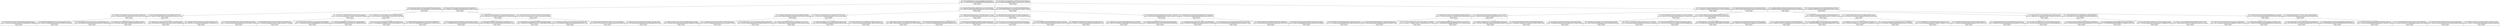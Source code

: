 digraph G{
graph [compound=true, labelloc="b"];
Nodo0[shape=none label=<<table cellspacing="0" border="0" cellborder="1"><tr><td>DPI: 30f7d2aeb64686ffa00281a79c1316c2e240afcdc9f86e88373465e3d48ecacc<br/>Correo: 6c0714d49a86793dbf39dd1d24b4fdc6254fff886eb13ae85e8fb6ad665115f7<br/>Password: 11c7747be1520048118ac2cd3fa4096b55f1ddc55a84d93b9a655e00d26ee072<br/>Nombre: Nombre26<br/>Cuenta: Usuario<br/></td><td>DPI: 6c8e1db240e57153c1b0e66f8f6ae23142596de63b2281be03e07f2942fb9e4c<br/>Correo: eddd1ade70c75fe998d54036072655bacc3c172c49971b259645182d5c9c80e0<br/>Password: 18856ff8f5ee826fcdfdf86fa5aa89fb07933e4016fa21abe23214d4be559c32<br/>Nombre: Nombre53<br/>Cuenta: Usuario<br/></td></tr></table>
	>];
	Nodo1[shape=none label=<<table cellspacing="0" border="0" cellborder="1"><tr><td>DPI: d5ab226555da13343ffbb77312601f1526e930346c86351f497f9ae0931a7635<br/>Correo: 9399255aae81798c4288710bd2cfa68a6388ffc621577876afb5bb91bb600018<br/>Password: bf2b23b3be62de4c370cde719c61ff4551b333ea1b2ed0d4d123233db7ad85d0<br/>Nombre: Nombre8<br/>Cuenta: Usuario<br/></td><td>DPI: 83fe2c3c7bfcb87456b2ac82e91489baaf1cff1fa494185a99a50abed340f821<br/>Correo: 568398e0c176778bc437f9b8a3cf91ec646e6ab5aa6b15179f40ed261ccc6892<br/>Password: 430639e7eb2f1cb3d89f0d7c855e4d2e8e9b40bd8fec76cabdfde27b4adafad8<br/>Nombre: Nombre17<br/>Cuenta: Usuario<br/></td></tr></table>
	>];
	Nodo0->Nodo1;
Nodo2[shape=none label=<<table cellspacing="0" border="0" cellborder="1"><tr><td>DPI: a5b433b37e176574955dddadce018eca2cdd7059a199366347fd6c3fde035b00<br/>Correo: 20a049870248a4a9abdc6f5c317f5436d44a5835dcbd19ea019368286ef18aef<br/>Password: accc85b4e6ac8ce300f0715c6a39dc3c7248891275bac817a9ef574eea3e19d9<br/>Nombre: Nombre2<br/>Cuenta: Usuario<br/></td><td>DPI: 8ff1b374b963a36f94b25a996a9b0fee2d335f1b57af46f2bec944fccee4190e<br/>Correo: 03243b2851812dbabb8839d640b2374b42788a8dd6cffa5be24951571b0c17d1<br/>Password: 27969f8472e11e8d38e71a948e7ca458b48b1ca4a8c2cb0da54e6287c8a4340c<br/>Nombre: Nombre5<br/>Cuenta: Usuario<br/></td></tr></table>
	>];
	Nodo1->Nodo2;
Nodo3[shape=none label=<<table cellspacing="0" border="0" cellborder="1"><tr><td>DPI: 42fc6c3f80bf0345d1ce8e2437168c6344d2528e9f4ac3b4edddbadae2d43724<br/>Correo: a83bc141b1b171f4abd58b7376e1a885afd06cf63ece19be3b3ef2729e69cee1<br/>Password: e159eac9349b1bc8d35dad00316b9bde121c454f985600ff71b3eb5fd0668092<br/>Nombre: Nombre0<br/>Cuenta: Usuario<br/></td><td>DPI: 05841bdf65f768bc69f87f54bc85e550d32c22b5991c3301a1f9a341eb3ac79c<br/>Correo: a78e6bef7b1b0ed994bfb1b8c6cb157bd5144261b066fddfba597c897f4239ff<br/>Password: 09cf314ea149145d0383562c648499f4fd14a4677d4f15b31e52854ee48aedf3<br/>Nombre: Nombre1<br/>Cuenta: Usuario<br/></td></tr></table>
	>];
	Nodo2->Nodo3;
Nodo4[shape=none label=<<table cellspacing="0" border="0" cellborder="1"><tr><td>DPI: 8f3ae42b9ab90eaa26e7d2544781ce8763aca8077443e6f903b56420622513fe<br/>Correo: c46e7444bbd8467eb404a6749c3be16854f1134d5e920d37d0abdd4a2f5ebc28<br/>Password: 9e5e05ef08ce190acaeefb294248031e43aba6284a64da32f7ccbf044ab9e4d4<br/>Nombre: Nombre3<br/>Cuenta: Usuario<br/></td><td>DPI: 68b24f6579d5677e7b4330ade0bf43e66d1fbb1ff0a5200dbbd061c540eb51e3<br/>Correo: 9eecf4b801d8b287d3e8a74b60861abfbd6a542083cbd3bf90798b4a9cf7709a<br/>Password: dd27bc0daa97ca2b082ed2d3977ece7df30bc1db709b9abe2b8eac5902e7e225<br/>Nombre: Nombre4<br/>Cuenta: Usuario<br/></td></tr></table>
	>];
	Nodo2->Nodo4;
Nodo5[shape=none label=<<table cellspacing="0" border="0" cellborder="1"><tr><td>DPI: 38342695a81d733725558ababb5fa76b7e729943f712315a1ef55042a6a369ff<br/>Correo: 92f33b0522fa42b7999453b62b1e1691db144c62d0b16bfe0d504e9ebbb8d01c<br/>Password: ff91af13b6f28e016516e1f262d13d2881c68235473aa180e74ddccf39e6136d<br/>Nombre: Nombre6<br/>Cuenta: Usuario<br/></td><td>DPI: 8eeae9630467c75f05ecfe716e4dcb0a1ae44f1bd746195a28c3f91fac31138b<br/>Correo: 7ef255aff09ccabf7092a2e637fda2422e34ab335f8b27a4b3889801fc9c72a5<br/>Password: f9f7ad5d11ae1317b56a8c3dc12d6a8c2fdab65f33c70a17c5bf4183922134f7<br/>Nombre: Nombre7<br/>Cuenta: Usuario<br/></td></tr></table>
	>];
	Nodo2->Nodo5;
Nodo6[shape=none label=<<table cellspacing="0" border="0" cellborder="1"><tr><td>DPI: 222a87e5ab51f4a71849cadf5bff0fb1f0f4b3cdddc905338003124a588e10c7<br/>Correo: 7e835772f4a11c78db0c650e1e2ae632c90a30cbc35f230cb8df54964ba305f0<br/>Password: 3e04be435363ece9ad89302acbb5114090ed7c79bd5c086e248247dd99b8e31a<br/>Nombre: Nombre11<br/>Cuenta: Usuario<br/></td><td>DPI: 32580170631c91bc2341ed43cf72fabcee79872d217f423b43bc6542bd9b84fd<br/>Correo: b7ba93f5f8747aec71b51ef5a7efdf4e84ae4708bc4b483c08d1d3d8ec698527<br/>Password: dfe697103648544742d832c8db79294fbc7124f45fd72263814c7d561c660f80<br/>Nombre: Nombre14<br/>Cuenta: Usuario<br/></td></tr></table>
	>];
	Nodo1->Nodo6;
Nodo7[shape=none label=<<table cellspacing="0" border="0" cellborder="1"><tr><td>DPI: 24bae93cccee28da42cdfd867452d3a700304c08a1a658665badeb6818595f54<br/>Correo: 0a112d2677b124e63763de24ed6814a3f92d741540be4b28575adec1ae3b0dae<br/>Password: 705c98df3923eb5f0b7bc9097e3c9dbbdc61f82a14242c93ac369f777d222487<br/>Nombre: Nombre9<br/>Cuenta: Usuario<br/></td><td>DPI: ddf99eebf9894297bdbc33031bb33a23438a259bf8e807215a89eda6d841d7ce<br/>Correo: 46eb16b65acd87ff43e810e7c35308a179cb10b0e77f40ed5e0a89712f758b48<br/>Password: 308e4065abef8786b6dc80519d30f2e12516988e57fad6ce8c3111be3099d6bb<br/>Nombre: Nombre10<br/>Cuenta: Usuario<br/></td></tr></table>
	>];
	Nodo6->Nodo7;
Nodo8[shape=none label=<<table cellspacing="0" border="0" cellborder="1"><tr><td>DPI: ff00adab9fe159b36f26e56944bfac7ce23741f85a0f28a72f694cbde386609b<br/>Correo: 500119662937061974cf267014f2c8ad38fafbd0da4447f35c4855b6088b18ac<br/>Password: c7e62ddeddd8dacf176f49767e97f5883566f664dbb5acdbec8dc2049d87e6bf<br/>Nombre: Nombre12<br/>Cuenta: Usuario<br/></td><td>DPI: ed70f9e7d44e41cad0dca85dc1b1675923fd0a16439132c3d8998182f9ae9677<br/>Correo: 30df71d005905936ff8625f1da0047db5885b4e7926177bbb9bd839fd082a60e<br/>Password: 804afb58468b4454d7759bcb4d3b47ea42a3c27484228bfa4964e4282893312e<br/>Nombre: Nombre13<br/>Cuenta: Usuario<br/></td></tr></table>
	>];
	Nodo6->Nodo8;
Nodo9[shape=none label=<<table cellspacing="0" border="0" cellborder="1"><tr><td>DPI: d80cc1fc2c1947fe124f3360359d818dc69c993b61fa07f7b957dd66a25472e6<br/>Correo: f5210e5a0d4ed93fa227f29df84d6a45e780e5f531ab2f0e075640ea78f18e34<br/>Password: 01758149eb60b9f26eae183f92d9ae70cbcf7b2567bd19496f8a0fee778714c8<br/>Nombre: Nombre15<br/>Cuenta: Usuario<br/></td><td>DPI: 1b4da8905c0e0e9f714ba250d9dcac0841e4ad92d8813483192adb486bb41961<br/>Correo: 43fbe7e7bd0858ffdc686cff8c39c5cdca1232e5e7406974567fd90bf73c402c<br/>Password: aea9709246137a78906c9d2536b71490de86b28ba34d1107566791e30e32236c<br/>Nombre: Nombre16<br/>Cuenta: Usuario<br/></td></tr></table>
	>];
	Nodo6->Nodo9;
Nodo10[shape=none label=<<table cellspacing="0" border="0" cellborder="1"><tr><td>DPI: 73fedabad1ac956f10b382618a5ec4c6f712597e9e795abc868955b9c5792942<br/>Correo: 11b2dd95513baca458cd4bc6959a5ebeaa97c44fdfbc55623118658bb2d46a47<br/>Password: 6db924a8307ae27e1530265a763245969633ddfb2a106cc96ffaa40cbdd5fa80<br/>Nombre: Nombre20<br/>Cuenta: Usuario<br/></td><td>DPI: 1f7700c79c2d9e0c82f1ef8a37a0a04055caeabf91c230418e63c92bc0069b6d<br/>Correo: 983c64de7f77a97c63d4a2cd51c515b67c713f754fb013217403e364166a3456<br/>Password: 0e2de00d578f54aa042f33b61c35ec7e5ffac2793a0a08d0813fa875fd940a00<br/>Nombre: Nombre23<br/>Cuenta: Usuario<br/></td></tr></table>
	>];
	Nodo1->Nodo10;
Nodo11[shape=none label=<<table cellspacing="0" border="0" cellborder="1"><tr><td>DPI: 883cdb19fb64e694c8ba50e50a43bff2d26761476a69a06078dede7dc9b64596<br/>Correo: 01555b0358e419ef5e091c2b929ad6804b9432280ee26ab3e602c8104ad26461<br/>Password: b21b8888fdf26e67008754a2bc1e45c89483da2715aa762044b6b102368a3220<br/>Nombre: Nombre18<br/>Cuenta: Usuario<br/></td><td>DPI: a39e8396436b6eddf524563e27f8bc5e9ffc0e8fbb705ab6f5fdbeafb127f291<br/>Correo: 4027f14586617c1ad4b87de0e1a3d20fed9dad911d5e59482f781f10de1ec7a5<br/>Password: 6f0a1f094598c43e7ec23cb784e03a5297c502abdfc6fa1e9f396f74ca190d14<br/>Nombre: Nombre19<br/>Cuenta: Usuario<br/></td></tr></table>
	>];
	Nodo10->Nodo11;
Nodo12[shape=none label=<<table cellspacing="0" border="0" cellborder="1"><tr><td>DPI: 296c0fe9e29b8b50cca5ab296d2dd38afc861af5b973d9dda906428e20984a80<br/>Correo: 4794d98b925c3179f5298e09b8f9c8c08ec625a7d0cfae31bff5deaf23446bb8<br/>Password: 662d0a31abf1f222adaba8f04a759ec751b0717429d823df9dec81053f487343<br/>Nombre: Nombre21<br/>Cuenta: Usuario<br/></td><td>DPI: 515ab669670a1730646fbaf7d332f07583bb33c30b6cbcd01b669af67877b889<br/>Correo: d032e105bf6a535132cd0791b21cd07345419f5b55bcf6b44ce20ed440712e5c<br/>Password: ce720f27698cbbaf6a2108ff9d25c29d1e20e9b48920b9c492dcd6761ea16fce<br/>Nombre: Nombre22<br/>Cuenta: Usuario<br/></td></tr></table>
	>];
	Nodo10->Nodo12;
Nodo13[shape=none label=<<table cellspacing="0" border="0" cellborder="1"><tr><td>DPI: f38ea06b25eb057cfcfccfbad39234dc2861f67b012c30c1aeaa3d432b4d63e7<br/>Correo: 20caa8445655e8f7bdea45a4c2953376e54d1767c2d418210bbec88f99a29260<br/>Password: f05516115105ec34f1b0cc7407074e549fe4d5483b06cebd4ac07ed4df1a313f<br/>Nombre: Nombre24<br/>Cuenta: Usuario<br/></td><td>DPI: af482e31623b1025719cda63485723dee662a9e18ff57126976333a9c5756fa8<br/>Correo: df8405ca0f51cb4a8fc6b23f6a338d5cb37da0776f5da16ca18e29e9b129d788<br/>Password: 4b41055b0bae9c902531d05bd456b426cba0763dfdd4309ff4746740418636a4<br/>Nombre: Nombre25<br/>Cuenta: Usuario<br/></td></tr></table>
	>];
	Nodo10->Nodo13;
Nodo14[shape=none label=<<table cellspacing="0" border="0" cellborder="1"><tr><td>DPI: b68cec39c5cb6ab4a3fb6b09bc2ed9f8939fea763911c4212028d80920fbe82f<br/>Correo: 6096b5f3247e24f386c726aafa5366b32ceff7a76c5973fca6c43ed34b03c6da<br/>Password: 53fb21121bcddcbdcd8492bde78c5382bf2dda34001aabcb12fe7126c03a95c0<br/>Nombre: Nombre35<br/>Cuenta: Usuario<br/></td><td>DPI: 9b6ad80f01a698f96f3da0e8283a1a53674d4f6d8b5639d6e0fa6f8f6a891ddc<br/>Correo: 3c67e9073d88546a4bdeb43a14ac41c9c8a61087bd81e6e8ee947a34b9651181<br/>Password: bb2dc76c249c8210a80cf3cc5e79749f4b48b84c78e1e0c6663b517c5d06b0be<br/>Nombre: Nombre44<br/>Cuenta: Usuario<br/></td></tr></table>
	>];
	Nodo0->Nodo14;
Nodo15[shape=none label=<<table cellspacing="0" border="0" cellborder="1"><tr><td>DPI: b8765d955d417f14f438f6faa83752ab57f3bc7ee7c066f56949b103becff97b<br/>Correo: 516728838de9790898c341f559010d91f9a8b5f697e4506ad7651f7d53345cd6<br/>Password: 66897344899285d8cf4dde5258f26061940393119f573fc254d8723ae803a468<br/>Nombre: Nombre29<br/>Cuenta: Usuario<br/></td><td>DPI: 67939a947326d1a477095481b9a0e0e1021c2c0843ba7f9d610bf0fa70ded52a<br/>Correo: 1cc5c5914c7756c89a0b99e02a47191e3ba866ab501a3e217ac71a3430c0c050<br/>Password: 7da3764ad09e0c78ca93456d4c5b9ca8368c5a87130e1356037b94aba869f447<br/>Nombre: Nombre32<br/>Cuenta: Usuario<br/></td></tr></table>
	>];
	Nodo14->Nodo15;
Nodo16[shape=none label=<<table cellspacing="0" border="0" cellborder="1"><tr><td>DPI: 2e2f5d04c38972a88012c464f772007879c82c75ff08e59728561cc396d14f59<br/>Correo: 860d5da13cb269b8514fcaa8d07fda192288da230694f8286dced5ada01b9e6d<br/>Password: 5e8d3056ae1804707dcd3bc2fb044626256ba5fbec16cbf86d2f4ce2505088cc<br/>Nombre: Nombre27<br/>Cuenta: Usuario<br/></td><td>DPI: 612c7b8810df7075853b9ec7825d7cf6c37bf30017761d5fe55368776e242fb7<br/>Correo: b7079b3b8d48c8eab2f21e092d4f8272059a97dccee212041ba0b8d26fc0066b<br/>Password: 0d162b72711465d56aede4228ed981893111d74b57f262c9fd55174f147d1944<br/>Nombre: Nombre28<br/>Cuenta: Usuario<br/></td></tr></table>
	>];
	Nodo15->Nodo16;
Nodo17[shape=none label=<<table cellspacing="0" border="0" cellborder="1"><tr><td>DPI: 6445339dacefd73b9777c1b7c7976e573fb43000ef755690b011e45f60435560<br/>Correo: 5a4aa57951052e6906a43a80502362c949685e5a5b65f45d0a0083445c7d0105<br/>Password: dfe5cd2b2c99bb205c6396f3250f97562c7bc466c84eac99d2e9a1ce285c3b5a<br/>Nombre: Nombre30<br/>Cuenta: Usuario<br/></td><td>DPI: c7449a45f375ca003658ccddeef8194878c3cdc3b29bdbb4116751275c32018d<br/>Correo: d0e12961124860e105d12ac487f4706c2245ab2d4638ad27384565e40eca1c66<br/>Password: 27902896c9f5a4e2cd29b6a493253369993335155333d48c360d76a5c59f00dd<br/>Nombre: Nombre31<br/>Cuenta: Usuario<br/></td></tr></table>
	>];
	Nodo15->Nodo17;
Nodo18[shape=none label=<<table cellspacing="0" border="0" cellborder="1"><tr><td>DPI: 2e79ed0c2df035da0f9edc17005a17d75dc6f57f010ddf51d0cd900161742469<br/>Correo: b92f7675c264d5faffefbdabab0357b1b39bffe22d191467a2d6c388528fbdba<br/>Password: 929a526a28927e59360e391ec5686668dd724d6e9360d7839d406c23ee86c570<br/>Nombre: Nombre33<br/>Cuenta: Usuario<br/></td><td>DPI: 39bc96a7aace3800a3d7e56437a6138b85f685072569650e71cb990cde374e35<br/>Correo: cd1f6afcabd5aa90327925843d569ffa7ce8573c41f0f2b2dc6ad0920c527cd7<br/>Password: 819a1bf61c3b29adab54cbec36293ccb8d695775980216697afa1d3fd802fbfd<br/>Nombre: Nombre34<br/>Cuenta: Usuario<br/></td></tr></table>
	>];
	Nodo15->Nodo18;
Nodo19[shape=none label=<<table cellspacing="0" border="0" cellborder="1"><tr><td>DPI: 7bed8f6889131f92978c8ce612f340c181305a600aeef00372eb1e3c13421aeb<br/>Correo: 46a0da5630389e5c8d7990fa60c986c117f63cc19657f168df075c71e8c95fad<br/>Password: e09ab9fdc2c1f3a33fedc6e1b1dbdb8168e496e982dbe5650172faf95ea04e28<br/>Nombre: Nombre38<br/>Cuenta: Usuario<br/></td><td>DPI: f09900e36edcf8e8272055633fc059108ea1805734a84be1eec6c0f8e6ac4721<br/>Correo: d694166d74ca1fbfaa066d01bba6342ba2154219266cb15d3b9dfba6460f47d2<br/>Password: 6ad2afcedb70e2e6d85a429d8a9f18f1aca75073914d5e28aae821751b95e4f6<br/>Nombre: Nombre41<br/>Cuenta: Usuario<br/></td></tr></table>
	>];
	Nodo14->Nodo19;
Nodo20[shape=none label=<<table cellspacing="0" border="0" cellborder="1"><tr><td>DPI: 730ff51bc28da9c7c1ba062f41b4c6fac1d569f93792e0b838ea39507c32aea9<br/>Correo: 40f3a0475f483a3638adfa5b972110a2852878532300fa91b96f092a7b0a0c9f<br/>Password: 96ff5721ee492b1ff7751942a1bad0b7a6480606a7fc47c2623e6192ca8d04f5<br/>Nombre: Nombre36<br/>Cuenta: Usuario<br/></td><td>DPI: bbd724ffa3c86b225f28d308ea9e9f60d8fc67f2db77bc3d33eb0b44b1324e27<br/>Correo: 7b9c355451612ac34b8437bec01db5c76303de5043b78ff31e8eed0c2f508a52<br/>Password: 56a32b8ca04d9178b8f50383e56d2e084c7a6a96eb3d47bb986f02d6e754ed32<br/>Nombre: Nombre37<br/>Cuenta: Usuario<br/></td></tr></table>
	>];
	Nodo19->Nodo20;
Nodo21[shape=none label=<<table cellspacing="0" border="0" cellborder="1"><tr><td>DPI: cfe66de0f2ea02849abc6f84deb02af5bd664965ecb5ff959a9294b9dd916e9d<br/>Correo: d87c1365e0cc8515e0366356ef0839e38d0ce8f1c56586d107e8dc43f2ab7333<br/>Password: 3eaa1f68bb330c256aa8ff8a78fe66e07f675c8e8c6ac2015dc670e859e69e15<br/>Nombre: Nombre39<br/>Cuenta: Usuario<br/></td><td>DPI: da748437f58de33273021392a0a986cb7e8a25580b9dfbc78d5436bead97fe51<br/>Correo: 8a77179e61e44222b05d177e445a3b3d37eed2776c76f58754707b31e0ff65e3<br/>Password: 43508dcc8b4f7e37c87233c1d1b64e3a5f087208d1bab5e1e29508ff16bd87e1<br/>Nombre: Nombre40<br/>Cuenta: Usuario<br/></td></tr></table>
	>];
	Nodo19->Nodo21;
Nodo22[shape=none label=<<table cellspacing="0" border="0" cellborder="1"><tr><td>DPI: e6dfc10548e3a9d3623280c5832fb49b868094aeaee1c494ee31288bfa3592aa<br/>Correo: 832d741d7a0a22b92d0aeef2313c302385f8657998f708041d7376017f001953<br/>Password: ca3321c7788abe421d831e5459fec7dbd20c93abc10d09c38975cbb45e70404f<br/>Nombre: Nombre42<br/>Cuenta: Usuario<br/></td><td>DPI: 493e43968ba81bd0efbb0d2ab5223d6502db247fd82a12b545fed7fc6d791008<br/>Correo: 6dd229bad27b1c7c030dfe85eaaecd21e0e05d651e22af6e0e991e0e0315a734<br/>Password: 2fe59c426a776a8fa37bac955283da9056519e631f8c6d343fefd35bf314196f<br/>Nombre: Nombre43<br/>Cuenta: Usuario<br/></td></tr></table>
	>];
	Nodo19->Nodo22;
Nodo23[shape=none label=<<table cellspacing="0" border="0" cellborder="1"><tr><td>DPI: 89aa3d6434bfe129d4b3c3be1d338a2b839818e3ce66759ed75c23008c2391a0<br/>Correo: 79cec9958431ceaf797aeb893deb887e97f0d4572c48e8ce24175192b2d10c65<br/>Password: ac8fecbe4022ee3a4dbf9b6f4a96b28eadb52f13cddb432cc9db99b7c21efcd0<br/>Nombre: Nombre47<br/>Cuenta: Usuario<br/></td><td>DPI: 7632f8474bc2e50b2e759c87c826b5a8fb409484bd0e4aa6197e29a2be97dc92<br/>Correo: fa9f75dd5c04621fa719d3ebfd5eca77f47e9fe8971df2a4777ba49638997e60<br/>Password: 76407f1ff5dc2922660d5ffdac58bf9bc350ce29f89e93d46b78af5cfdc2c2cd<br/>Nombre: Nombre50<br/>Cuenta: Usuario<br/></td></tr></table>
	>];
	Nodo14->Nodo23;
Nodo24[shape=none label=<<table cellspacing="0" border="0" cellborder="1"><tr><td>DPI: 04736efed11b3377b1a1b483b5c15d8f11f6d85682a673e8a242e22da0a85482<br/>Correo: ae08f528759b285af9496349208b9b4fb088e6eb0446b4acb8e7cae7443448d2<br/>Password: 2a0401a0ce3e7b47a8b41ce11e680e81ae86431245a7c1d697ddf9077b6474de<br/>Nombre: Nombre45<br/>Cuenta: Usuario<br/></td><td>DPI: 78d5a4e6be34b1a4a5507066d36a32f99cd39cd9b03e9aee5f24d086de05e3f9<br/>Correo: d20a8584b7ddf5943632fb4351da1ea947a89463d69cb65cff923fecaf48f6ea<br/>Password: d2ea8b6bae93e636301785de74375e6c71194cdc1cde4c9eb47cdd9c907800c3<br/>Nombre: Nombre46<br/>Cuenta: Usuario<br/></td></tr></table>
	>];
	Nodo23->Nodo24;
Nodo25[shape=none label=<<table cellspacing="0" border="0" cellborder="1"><tr><td>DPI: 3aacc5eebf4eb5604feb7f189ef0cbe128d176d7ab47194d4cfdf9f02c8d49ef<br/>Correo: d3da7f854334987280f759d8ccb23b5b7a3220b82e2539e347d265d9eff41028<br/>Password: 7d0304fe343f1e233d54969f27fb418cf864f61953f9ce4ed922c1dc862106f0<br/>Nombre: Nombre48<br/>Cuenta: Usuario<br/></td><td>DPI: 49de7101bf1165ccbe27291da43b0f815d6aa88e22507bddc51abe1146b50135<br/>Correo: 0b260b498b85667f0bb7e9b70dd26df5d1eb5b5bb0824c97c299b8a77c7f6877<br/>Password: 091940cd2565f4026106104ae5dfb3bb765ecade810cd9a9d89e28e1a56dfe13<br/>Nombre: Nombre49<br/>Cuenta: Usuario<br/></td></tr></table>
	>];
	Nodo23->Nodo25;
Nodo26[shape=none label=<<table cellspacing="0" border="0" cellborder="1"><tr><td>DPI: 3684f4dca1681df680d43c7283800dffb36e7df84403196907db59fafd53775f<br/>Correo: 1f7d18895863c62e8a19af368b6a1fbead7f0c0c5874b4054c1fc5469f4f2fd6<br/>Password: efd2f7c48b18bc645f3c7e2da14aca0e3215fd6f12e85e077efe9975a3a27c20<br/>Nombre: Nombre51<br/>Cuenta: Usuario<br/></td><td>DPI: bdbcc2a38321b1d69a7b78caa615660d0e44fd8201a881d8bacd40d4e79f56c4<br/>Correo: 6c6b36521e561736d8980c5df19f23c40cd26ec9cb80c9b82252376239bdf19c<br/>Password: de334f52d79689559b629686234efa34edaea1367dfa7e98b1b4fb138d6997cc<br/>Nombre: Nombre52<br/>Cuenta: Usuario<br/></td></tr></table>
	>];
	Nodo23->Nodo26;
Nodo27[shape=none label=<<table cellspacing="0" border="0" cellborder="1"><tr><td>DPI: 5f6397146c40cb9c1758f7ba338193d826ab49c73a9363ea562d1e57190d972c<br/>Correo: 1cc5a66c9473a71d2bafe82057bf7e6863dacb6d21173f194a072849fe948419<br/>Password: b5c8410e4f44adc773b998b2d30629cea74eeb1835703c22e229152497cb487a<br/>Nombre: Nombre62<br/>Cuenta: Usuario<br/></td><td>DPI: 44b7b6efbfb1b9848ac23e38a2d2ef6ed8dcd7b2c067c539f8db29b343669814<br/>Correo: 44298e46a709b25614395c103ba5c8c7f25e4b759cd0cbc62ded351024de3214<br/>Password: 08f5177b1267ae423888f1b43cb3bdf97e0874cd51b7fb2e70c34345ad490bd3<br/>Nombre: Nombre71<br/>Cuenta: Usuario<br/></td><td>DPI: 0e3a5849a4f1b50f656c41756b6fa106261eb8f7d0f3412305b7bbcbc5fe8bc2<br/>Correo: a6e8c06f28e54539458233900316ebe0763845ad93a85981aa42c5919d92916d<br/>Password: ba1f9b5aeae26b878691c7e80e6897f9d2139d0a1381b3881cc7b8b45bce0da0<br/>Nombre: Nombre80<br/>Cuenta: Usuario<br/></td><td>DPI: ed707634d6a9b7295a1b1d4b62814425e7a66b49d50189bd220ae33196be14e8<br/>Correo: 46c636ad1033df3fbd839a3f7cfcc2b7d57f108223269f2134fce1c915c346c4<br/>Password: b0330c89d2a78842dd71e587d3eebe1b53f9333f5b0181902b6622ce7de9b387<br/>Nombre: Nombre89<br/>Cuenta: Usuario<br/></td></tr></table>
	>];
	Nodo0->Nodo27;
Nodo28[shape=none label=<<table cellspacing="0" border="0" cellborder="1"><tr><td>DPI: 65e6bd6d6fb0474a4379d0fa67c0c3eb5328462eb02edf2a6692def80e15dd6c<br/>Correo: 20823b22222a40cbb94aaa3257459126fb980d8563a0a0a09591968ef7b1b194<br/>Password: ca611639c25eebb1f67a6d2c70271804119072358523acf90fbdac3e68b361cc<br/>Nombre: Nombre56<br/>Cuenta: Usuario<br/></td><td>DPI: 01cb445bc64c1f924bba3ed14190f1ab41081ea64f6d74a71ecb91775b40af63<br/>Correo: b2a8aed1d2433ce91a3196594a39f57059846268feeeeeb58973851521c32a78<br/>Password: 54e9fe812002cc366d12490558aa72ec9990da49470e3028182efc177adf7db1<br/>Nombre: Nombre59<br/>Cuenta: Usuario<br/></td></tr></table>
	>];
	Nodo27->Nodo28;
Nodo29[shape=none label=<<table cellspacing="0" border="0" cellborder="1"><tr><td>DPI: 0eb633bc33d8b5732a7d043ad6cf42dadaed5eb5711ef8c8af1756b23ac630f1<br/>Correo: 71023530391655758b5f2a02065699f125308c32d864a6d14528bc46829c02a8<br/>Password: 627576b96afd2d8b41e826e0e8d64f333f241ed7cfd015fc40b4ed1fbceaa115<br/>Nombre: Nombre54<br/>Cuenta: Usuario<br/></td><td>DPI: 5555fc347b677406478fb996e6ae24a3d27a07e36e35eaf24f7808eb2d0d51ac<br/>Correo: c66194d78d7480c76629123c087ffb9b7cbe02f9be553b0f0c45d42b24663525<br/>Password: bbb501c9ff56b59adbaf513388fa0bf5fe3a16333e02223a02f849551e77db04<br/>Nombre: Nombre55<br/>Cuenta: Usuario<br/></td></tr></table>
	>];
	Nodo28->Nodo29;
Nodo30[shape=none label=<<table cellspacing="0" border="0" cellborder="1"><tr><td>DPI: 705d2c1239662b24289f35360b78c1285437d405de7d68bd797cd3bdce85f205<br/>Correo: a2716c5d13c177e4ff1bed5210eed6a7b371a888ce9448f22d19e71fc6365c93<br/>Password: a9570e1fbae117c075f6901129ce5a3471774f23ab89c0e38035404177635a89<br/>Nombre: Nombre57<br/>Cuenta: Usuario<br/></td><td>DPI: d647ec868a97dd78be4e0ff57266614e5dabad0e56dc47f07c241135dcdbd1de<br/>Correo: 1674b0644f6ba647a8bdd5ae6da4d9689fb24e019102397b7fd9ef82754ef32a<br/>Password: 76e9fe5d4c8f38423919699fd6ccfc8619c9b973232231a7f2bc934c00625be5<br/>Nombre: Nombre58<br/>Cuenta: Usuario<br/></td></tr></table>
	>];
	Nodo28->Nodo30;
Nodo31[shape=none label=<<table cellspacing="0" border="0" cellborder="1"><tr><td>DPI: 1ba54b69b1c2068d5809a75a9f787e760a60fe7802c989d923d234fe9c03a903<br/>Correo: f2384e9754117f368fba505307a179881e6e47943b8c903be4c0dfe249d149f3<br/>Password: 1cd91a56b122d048375df8c7f3994e66a87e58ea0fb2ef04a3be8869729c9c0c<br/>Nombre: Nombre60<br/>Cuenta: Usuario<br/></td><td>DPI: dd2991ec2853e5b2a4f2d5395eb0cd5852e5faafe95d69f64ee8480966325bee<br/>Correo: 7472dc4f9541b2449630412b3315bfacd761619eb728498efd7449e9d318429d<br/>Password: b1d6984d58fe91758796449ce15773cdbc295edc136c76619ac786eb67754656<br/>Nombre: Nombre61<br/>Cuenta: Usuario<br/></td></tr></table>
	>];
	Nodo28->Nodo31;
Nodo32[shape=none label=<<table cellspacing="0" border="0" cellborder="1"><tr><td>DPI: eb3fa679aae8d3fbdfe6d1705990286e1dd3bcb52e1a49a4ce42a2c2ba28b79d<br/>Correo: c5b72a691008e7052034fe5b1c8c9a547df839bca327740352024da83c97f391<br/>Password: 9bb05b1467a7e5de53e3a6e1a458ebb07601d64c4b9cc13764db0a1e0f319c3a<br/>Nombre: Nombre65<br/>Cuenta: Usuario<br/></td><td>DPI: 9411de6f6ca5d7f8d23af56e2eebf3dac9eb643fc568604b189b33683fe6453a<br/>Correo: d377b761a8a7f684568451cd841b782f8d45bdbf3f1494c9ca44a2e97210dc9f<br/>Password: 1059e38cc1261bd0ba536835c9ff90e9ca30371a7021aabf210809850109fd5c<br/>Nombre: Nombre68<br/>Cuenta: Usuario<br/></td></tr></table>
	>];
	Nodo27->Nodo32;
Nodo33[shape=none label=<<table cellspacing="0" border="0" cellborder="1"><tr><td>DPI: 3aec7d8ea3b65732e6dadbf4ac3f27f575f2f1b33a7f95eacaefdf27d5549f8e<br/>Correo: 9a18e18cbb3abe5c849caa4d7ad7f863f4376683d3a35b7d1de669dc17fd800e<br/>Password: 185e62b885ee8da544b2c62e2d24154d24b3abb3154377aa1656e9457df4a290<br/>Nombre: Nombre63<br/>Cuenta: Usuario<br/></td><td>DPI: 9fecd457e929c55accee084e6e4755112b5313ec9d7bb055e9a44ece316f3f74<br/>Correo: 2efba356f40d7eefa478aac8ff4c3160a77b059b655daed70fa8acca8bd2fd10<br/>Password: a807ae07c33db4b00451be49b864fbd9a5cd5185122da6aaf5dd0220d3bd0795<br/>Nombre: Nombre64<br/>Cuenta: Usuario<br/></td></tr></table>
	>];
	Nodo32->Nodo33;
Nodo34[shape=none label=<<table cellspacing="0" border="0" cellborder="1"><tr><td>DPI: aa996bab11175187f9616395ccc1539f07a44b9027406c753d7710cc6f2f7b98<br/>Correo: 7ceac157e0c4d148556efea786584494922114cf820ddd1748acd75f1d5f967d<br/>Password: aa4459fc9e400cf25a45dc34c5354d42f473163a51cc90e8847ea7f6be909bf1<br/>Nombre: Nombre66<br/>Cuenta: Usuario<br/></td><td>DPI: fdbd232438bf281f6978fc545abc286236efc62bb343a55630eebae713826b0b<br/>Correo: 583a0c52c178d654004955ee2371327096fc912f81b0a92fb5ba3f5d6f8115d3<br/>Password: c56ec4a4ecad2aeeca7834be04135856bd8a0476c29b01c99d34fef5863088b1<br/>Nombre: Nombre67<br/>Cuenta: Usuario<br/></td></tr></table>
	>];
	Nodo32->Nodo34;
Nodo35[shape=none label=<<table cellspacing="0" border="0" cellborder="1"><tr><td>DPI: 988b3960fe54d4f8a117a4d6d1abbd2fae11fd9545ca4beafe73a2bd7053ddbc<br/>Correo: 0a95c10ef8551f65a11847cb05b6d414d65df6ad0fc9abb80533e3dceef58767<br/>Password: 6e4420366ad704401f6eb1820fc39e131a76aa33e8460dc220169280952b7c5d<br/>Nombre: Nombre69<br/>Cuenta: Usuario<br/></td><td>DPI: 462f380be2c23acc9192dc04d297f2fe914f3c4d6c7807d6bfbb6d7a6f24fb6c<br/>Correo: 4fc230a93a1d71576be8c69c6ed399783196f6d10b1a752c774ef65bd43b891a<br/>Password: 406042674f7b4ccc156b53e3bcedcc67db3b69cf8a0e80ee962482fcb9981c06<br/>Nombre: Nombre70<br/>Cuenta: Usuario<br/></td></tr></table>
	>];
	Nodo32->Nodo35;
Nodo36[shape=none label=<<table cellspacing="0" border="0" cellborder="1"><tr><td>DPI: b240260ffd9f47cfe2bc8ec5040aa6d4b9581acf784bbad43dd498a603647c59<br/>Correo: 267e463ecb2cd557ff36e6f8d4cd9bb9f2d3e9d7970b0a364eeb094c7fa313be<br/>Password: 21564ebbb9c5eefd1597256a588dbc6d101905846ca7c32ee0199b730068d568<br/>Nombre: Nombre74<br/>Cuenta: Usuario<br/></td><td>DPI: e787abddfac6f3953424eed010f3c4081f78aca8068db5c42f209d824a6aa3f7<br/>Correo: 75cd70e747cbdf69123da67b34a237e02a97e19bf398eb9abf8c1b15916d8f43<br/>Password: e6f196f56ed975e0c0541aa959c23666c9905e27bbd285bf4208a2bb22aad0f2<br/>Nombre: Nombre77<br/>Cuenta: Usuario<br/></td></tr></table>
	>];
	Nodo27->Nodo36;
Nodo37[shape=none label=<<table cellspacing="0" border="0" cellborder="1"><tr><td>DPI: f3c1f775108ac3c79928dfe97697372d93db7ca31f91f20763ff6f67966d0eb7<br/>Correo: a0e194f959c51af89793f815e24189cf3ec80c6736745e995fc63558d201ea4f<br/>Password: a3548f8a48911461f1d2ac7c8abd505dfb5a90e34b8f205de458f2093a72388e<br/>Nombre: Nombre72<br/>Cuenta: Usuario<br/></td><td>DPI: d79de702aeb6fb20548b367570248244b64a68ca2d67c80215d88dc3e66fa672<br/>Correo: 2adb3a52f90eafcc88939b3ed229a2c924a0097ff47a86b41f232f87067cfa27<br/>Password: cee2fb6a08058e5c668ffc2d2d17c9db440f256829398bba92bd5b3310668fc0<br/>Nombre: Nombre73<br/>Cuenta: Usuario<br/></td></tr></table>
	>];
	Nodo36->Nodo37;
Nodo38[shape=none label=<<table cellspacing="0" border="0" cellborder="1"><tr><td>DPI: ef9c4666e0da7c802952792a5410720f9882d0ce8706d357d7f00ef92b17ddac<br/>Correo: 5f05abaa70611d73e39d6f1372113097a2374ec4ddb9513aca32385b16c7253a<br/>Password: 4106f7dd0a78878586fca39091023c5ef0999ea5df77216b5b69828f5732020c<br/>Nombre: Nombre75<br/>Cuenta: Usuario<br/></td><td>DPI: e4c41a3187ee51475bb3b13389350e4ad02d91fc49af225777667ed0bf6286c6<br/>Correo: 5d35feeced26a2c30cb6f598531033d8d686e8ead5d74e9e0a16d420fbe7f317<br/>Password: 1a47fe2be8bab131fcb9b343da68fa9ce53d5bc2f1fb49adad271e2e9bf4f0bd<br/>Nombre: Nombre76<br/>Cuenta: Usuario<br/></td></tr></table>
	>];
	Nodo36->Nodo38;
Nodo39[shape=none label=<<table cellspacing="0" border="0" cellborder="1"><tr><td>DPI: 9a51a767fbaf03def58b9f13405a9c83390bd1799d98917dbe9c7467142b0c75<br/>Correo: 4e7a1dab4df2b624c1a1121ba35f9661772a28f0f7c475c8fdf48c094702e44c<br/>Password: ef3a01422c8f36abe6fa9a386b61865706240f5e621e0d79a862ee17224736ee<br/>Nombre: Nombre78<br/>Cuenta: Usuario<br/></td><td>DPI: 53a5578358bcdbe76d89dfc35bdafe2c1a5ad5c1f5445cfd8ba05b79d906f0f6<br/>Correo: 279cce2d365715556ba5a251c06ebcb5da97de06123166ef65b19c440e1221d0<br/>Password: 35439556f2c995c0e3aa99eaabedb9cd1a0e6856c84a77a4b2761916bc701162<br/>Nombre: Nombre79<br/>Cuenta: Usuario<br/></td></tr></table>
	>];
	Nodo36->Nodo39;
Nodo40[shape=none label=<<table cellspacing="0" border="0" cellborder="1"><tr><td>DPI: f01d93cd52005a6e489d72f99026cdbd3089f2e7205b145d3ff0fe1e92c353ce<br/>Correo: 3c178ff13aa66b13b1c37da4d4229d759818548f589718a612b5c6e65e002017<br/>Password: 19499f6e879ee31841f6dd9d0f3a2a1d138971e73a89b2ed78d7cd9e1bb71ef2<br/>Nombre: Nombre83<br/>Cuenta: Usuario<br/></td><td>DPI: 165f76b45c96994cfd8d32d5fce71e3d88649605ccd1c21095f487ea98280f48<br/>Correo: 24557ef6ab52902cfc1e173c694c64b8989c99962b4d38f83e74e992f8bec26d<br/>Password: d0cbf9caf98a5e335b79570e7810668ba197e5a03b35ee4605d66f5985f07b01<br/>Nombre: Nombre86<br/>Cuenta: Usuario<br/></td></tr></table>
	>];
	Nodo27->Nodo40;
Nodo41[shape=none label=<<table cellspacing="0" border="0" cellborder="1"><tr><td>DPI: c1dcad66cb923a0668c5b46215c8c77e4a7320d423b9dd19ea0c2e2091cb1414<br/>Correo: 47ea365b0616d0d0e1382e21e2b644bb0d2fb0cd0212f7e65ab5c251bf4d8625<br/>Password: afb8f538013da35d354c0cc9d6054d5b1f2012b91a808eb8045871a321a79d86<br/>Nombre: Nombre81<br/>Cuenta: Usuario<br/></td><td>DPI: 9f72b30cdd23cca89d0001e651b3c00c74ecd3959b5efd958852a92a4e8e0534<br/>Correo: e3ae27f08715e3c271f692ca94d02c9d1b92ac4a21220a62693a6088ad4e9c2c<br/>Password: 46143745b75eb2e3dd6d43d4122ca91302522e00a335b63ec845f06936d779c6<br/>Nombre: Nombre82<br/>Cuenta: Usuario<br/></td></tr></table>
	>];
	Nodo40->Nodo41;
Nodo42[shape=none label=<<table cellspacing="0" border="0" cellborder="1"><tr><td>DPI: e20d3720a7a6c6db3ae1b92f893fdf255abffc679ca394327ab9da04ff8873b9<br/>Correo: db5fbf3ea83aa8e07ba0d760394a4d12d6175bf1ba0a038d471da67dd067eb1e<br/>Password: 372cfe40b100d0af622410aef72b14164fd32069f359ca8895779705143e3c3b<br/>Nombre: Nombre84<br/>Cuenta: Usuario<br/></td><td>DPI: 6297bebca089381e640d492c8e8ea13ffff0cf3af7bb0a6ec38a4b38c6f97c26<br/>Correo: 41070de5df8008606b11d8fe56eb3f0b89d555187e1fd022f091c38ad61fda26<br/>Password: cf3a37d5c0839f55d239df3ac85b23f888411041756afa0baa4a1e4f8113047b<br/>Nombre: Nombre85<br/>Cuenta: Usuario<br/></td></tr></table>
	>];
	Nodo40->Nodo42;
Nodo43[shape=none label=<<table cellspacing="0" border="0" cellborder="1"><tr><td>DPI: e5fc57921fb108bdf056a55a12c9fb8172c71af9222f1b71d516cdcd51024f32<br/>Correo: 9791bc02b2ad133aebc773bb8879a20f48227eecc627d3ddf40b2433509002b4<br/>Password: 53dda169c4aedbbfbd976a37937eebda03abfa0211ecfef5ff3bbbc83160c76c<br/>Nombre: Nombre87<br/>Cuenta: Usuario<br/></td><td>DPI: ebc6307aa7110544a1d71fd63d8b3bbf91c89d65d967df47e26aa29dc7e194e7<br/>Correo: dc035f27cfaa4f11f9dedc286ee7eda28fb31638db31ad8e1cc5f7715c1db8fc<br/>Password: 5594590a5f1d3ef355118814c077d7249d4374dfdabc3568e802ea92a404e885<br/>Nombre: Nombre88<br/>Cuenta: Usuario<br/></td></tr></table>
	>];
	Nodo40->Nodo43;
Nodo44[shape=none label=<<table cellspacing="0" border="0" cellborder="1"><tr><td>DPI: b576b8ddb3c16e7195b42067f10c8d5c9f45ccad94b935c107e12186aa62ae15<br/>Correo: 0eb77c7be5abec5dab74dbaf0635c50ddffef940ded8d0969cf32055e80be28d<br/>Password: ece25e5fcb1416dd50d232effac4f53486029162d218473490a1e1168dd3e35f<br/>Nombre: Nombre92<br/>Cuenta: Usuario<br/></td><td>DPI: ad7b8b414ed8c3cad09b3f97c597d92ce554c17aa8d161e04cf65a49e626e397<br/>Correo: 525beefd08ab890234c93f5222117016cdc0917805734ec9f4bb2bc8fdd2f9d0<br/>Password: 92c82654cce11fbd59ef9e06d9c8663fa1581f960c264e145d48fb9ea379bcce<br/>Nombre: Nombre95<br/>Cuenta: Usuario<br/></td></tr></table>
	>];
	Nodo27->Nodo44;
Nodo45[shape=none label=<<table cellspacing="0" border="0" cellborder="1"><tr><td>DPI: 9700687cb117be7ca9273ff22d4c8bca933a532ab1e2ec7752509c6ba95261d5<br/>Correo: 8c04161f752ec91b5723018c0ccf12d062bc16e8db50bfdcccf9680791287caa<br/>Password: efb71e738bd8dc4449a3490cdcf81d2e7454ff486ee8778702892d25b620a49d<br/>Nombre: Nombre90<br/>Cuenta: Usuario<br/></td><td>DPI: 101d803fbcc2f2011b30331b8a3765bd8ca0d2bb9b6c2e128e2a094f7a5113f4<br/>Correo: e8539e1d540f69df53ee38d0b1ab7d7fb562d6bac62f6e1f263a5fd6be2563d6<br/>Password: 73206faa224212d7d84b7b040308adbfd97886fab038a3b32404cfcf244b6b7f<br/>Nombre: Nombre91<br/>Cuenta: Usuario<br/></td></tr></table>
	>];
	Nodo44->Nodo45;
Nodo46[shape=none label=<<table cellspacing="0" border="0" cellborder="1"><tr><td>DPI: 6ed1b0d4a985e854ff610ad7d8e325e5f8811e538d78ee11f27e40f4f4b3613f<br/>Correo: f46e627eab481b46741796131b8eeb45dc8ebe639c23db0b585309b55decf528<br/>Password: be57cd05d4c19d95c76771fab45d3c0cb3c2da9ebf6c918bd2721b14a77e6a35<br/>Nombre: Nombre93<br/>Cuenta: Usuario<br/></td><td>DPI: 2d63ed68dd1db938c95314683b015635d96ad1e9600b3c6fb06dfac5ce41dc87<br/>Correo: 4e0b0e5b53652a57aa763a3eaf952d66a88b8fe6ef40ee44c64b9b94f657c77a<br/>Password: dda636aab4fdff9cf05795e3b301ca18adf7292dc3bd91cd0f7d75d15d9baef2<br/>Nombre: Nombre94<br/>Cuenta: Usuario<br/></td></tr></table>
	>];
	Nodo44->Nodo46;
Nodo47[shape=none label=<<table cellspacing="0" border="0" cellborder="1"><tr><td>DPI: 65c6f786ffd035d852e99cfe1ba1034de81863eb440e598ab395c443f8c41c84<br/>Correo: ca421455267270508bfe1f5defc9bbd3cfa4928d550517d3dd3f7b0ef0247980<br/>Password: 6002485442fe8f2f97ec8f9819e9c3ea9d487884cff073a140b3b19a713cee0b<br/>Nombre: Nombre96<br/>Cuenta: Usuario<br/></td><td>DPI: 3167116923fdf8466081984d5c3e685a57350cfb12c2cacef35c05ff8a6c0dde<br/>Correo: f302c70168712abb97d45c6672d7f4d9aca0046b09acf7811ccc877b0c25899d<br/>Password: 6b2d8e92df7ec28ccf3671759c2e9e8f9e1d62f87bbf0eb633df5ab2ceb99fc6<br/>Nombre: Nombre97<br/>Cuenta: Usuario<br/></td><td>DPI: 990dba40fc7b1fcb84411564d4f1fb33a2681a93c51c62d23da66af3996c6e4c<br/>Correo: 01150bc22ae479782de4fb0095595a95a41673459f40b1c54a81907ba28036c2<br/>Password: de5b0da993c83df507ccdc5ed558db74d18a3767040b92944b6b034a4f855b2f<br/>Nombre: Nombre98<br/>Cuenta: Usuario<br/></td><td>DPI: be18f94d8cc21a7d8ac961e2714624334e5792494d33c3c7e459607baca86e66<br/>Correo: c5091bfcd33b709199a7d110dcbded496c618fe972e15ee6b32a61fd31c02814<br/>Password: 41d4bc1b111fa1b250005fdf22549d35f5ab6b6a594aa36d6c18a54dd8459b8b<br/>Nombre: Nombre99<br/>Cuenta: Usuario<br/></td></tr></table>
	>];
	Nodo44->Nodo47;
}